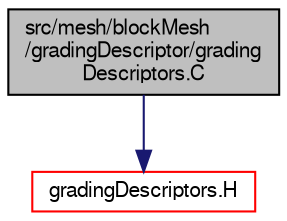 digraph "src/mesh/blockMesh/gradingDescriptor/gradingDescriptors.C"
{
  bgcolor="transparent";
  edge [fontname="FreeSans",fontsize="10",labelfontname="FreeSans",labelfontsize="10"];
  node [fontname="FreeSans",fontsize="10",shape=record];
  Node1 [label="src/mesh/blockMesh\l/gradingDescriptor/grading\lDescriptors.C",height=0.2,width=0.4,color="black", fillcolor="grey75", style="filled" fontcolor="black"];
  Node1 -> Node2 [color="midnightblue",fontsize="10",style="solid",fontname="FreeSans"];
  Node2 [label="gradingDescriptors.H",height=0.2,width=0.4,color="red",URL="$a06660.html"];
}
